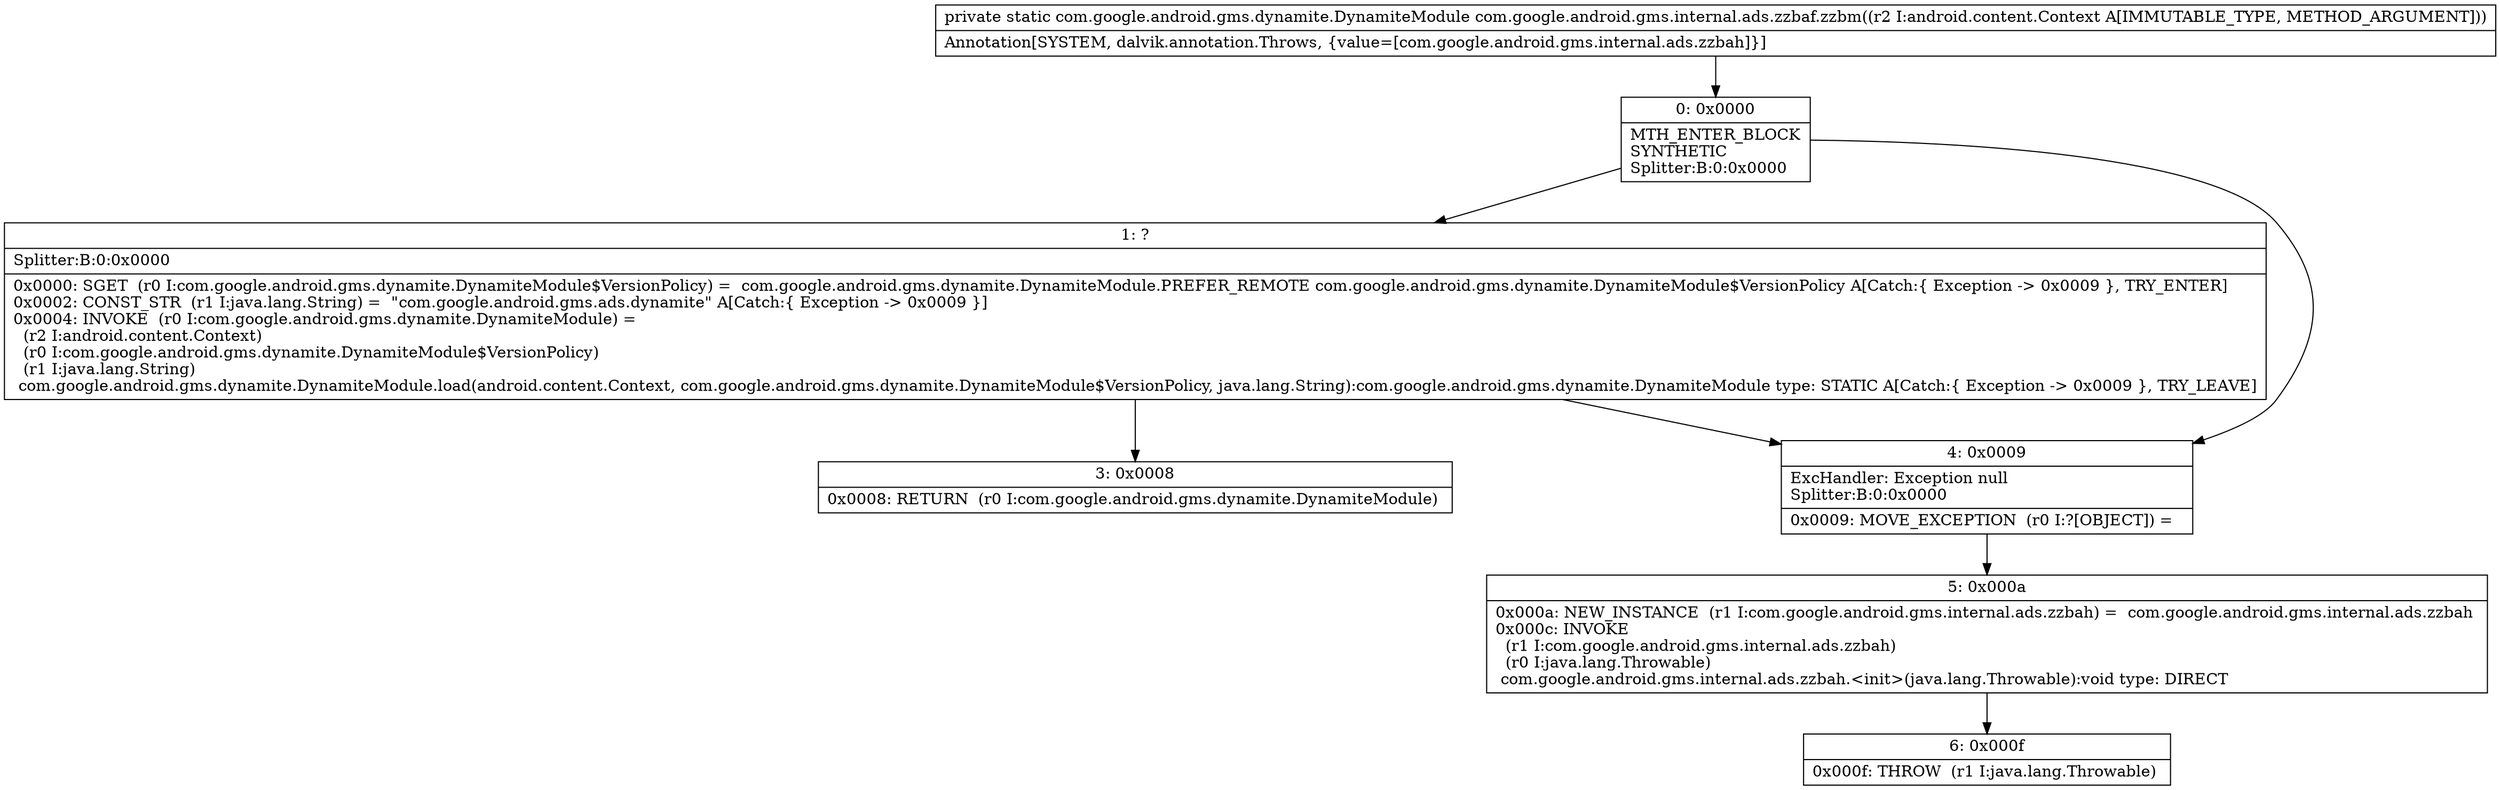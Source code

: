 digraph "CFG forcom.google.android.gms.internal.ads.zzbaf.zzbm(Landroid\/content\/Context;)Lcom\/google\/android\/gms\/dynamite\/DynamiteModule;" {
Node_0 [shape=record,label="{0\:\ 0x0000|MTH_ENTER_BLOCK\lSYNTHETIC\lSplitter:B:0:0x0000\l}"];
Node_1 [shape=record,label="{1\:\ ?|Splitter:B:0:0x0000\l|0x0000: SGET  (r0 I:com.google.android.gms.dynamite.DynamiteModule$VersionPolicy) =  com.google.android.gms.dynamite.DynamiteModule.PREFER_REMOTE com.google.android.gms.dynamite.DynamiteModule$VersionPolicy A[Catch:\{ Exception \-\> 0x0009 \}, TRY_ENTER]\l0x0002: CONST_STR  (r1 I:java.lang.String) =  \"com.google.android.gms.ads.dynamite\" A[Catch:\{ Exception \-\> 0x0009 \}]\l0x0004: INVOKE  (r0 I:com.google.android.gms.dynamite.DynamiteModule) = \l  (r2 I:android.content.Context)\l  (r0 I:com.google.android.gms.dynamite.DynamiteModule$VersionPolicy)\l  (r1 I:java.lang.String)\l com.google.android.gms.dynamite.DynamiteModule.load(android.content.Context, com.google.android.gms.dynamite.DynamiteModule$VersionPolicy, java.lang.String):com.google.android.gms.dynamite.DynamiteModule type: STATIC A[Catch:\{ Exception \-\> 0x0009 \}, TRY_LEAVE]\l}"];
Node_3 [shape=record,label="{3\:\ 0x0008|0x0008: RETURN  (r0 I:com.google.android.gms.dynamite.DynamiteModule) \l}"];
Node_4 [shape=record,label="{4\:\ 0x0009|ExcHandler: Exception null\lSplitter:B:0:0x0000\l|0x0009: MOVE_EXCEPTION  (r0 I:?[OBJECT]) =  \l}"];
Node_5 [shape=record,label="{5\:\ 0x000a|0x000a: NEW_INSTANCE  (r1 I:com.google.android.gms.internal.ads.zzbah) =  com.google.android.gms.internal.ads.zzbah \l0x000c: INVOKE  \l  (r1 I:com.google.android.gms.internal.ads.zzbah)\l  (r0 I:java.lang.Throwable)\l com.google.android.gms.internal.ads.zzbah.\<init\>(java.lang.Throwable):void type: DIRECT \l}"];
Node_6 [shape=record,label="{6\:\ 0x000f|0x000f: THROW  (r1 I:java.lang.Throwable) \l}"];
MethodNode[shape=record,label="{private static com.google.android.gms.dynamite.DynamiteModule com.google.android.gms.internal.ads.zzbaf.zzbm((r2 I:android.content.Context A[IMMUTABLE_TYPE, METHOD_ARGUMENT]))  | Annotation[SYSTEM, dalvik.annotation.Throws, \{value=[com.google.android.gms.internal.ads.zzbah]\}]\l}"];
MethodNode -> Node_0;
Node_0 -> Node_1;
Node_0 -> Node_4;
Node_1 -> Node_4;
Node_1 -> Node_3;
Node_4 -> Node_5;
Node_5 -> Node_6;
}

